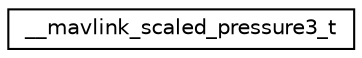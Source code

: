 digraph "Graphical Class Hierarchy"
{
 // INTERACTIVE_SVG=YES
  edge [fontname="Helvetica",fontsize="10",labelfontname="Helvetica",labelfontsize="10"];
  node [fontname="Helvetica",fontsize="10",shape=record];
  rankdir="LR";
  Node1 [label="__mavlink_scaled_pressure3_t",height=0.2,width=0.4,color="black", fillcolor="white", style="filled",URL="$struct____mavlink__scaled__pressure3__t.html"];
}
